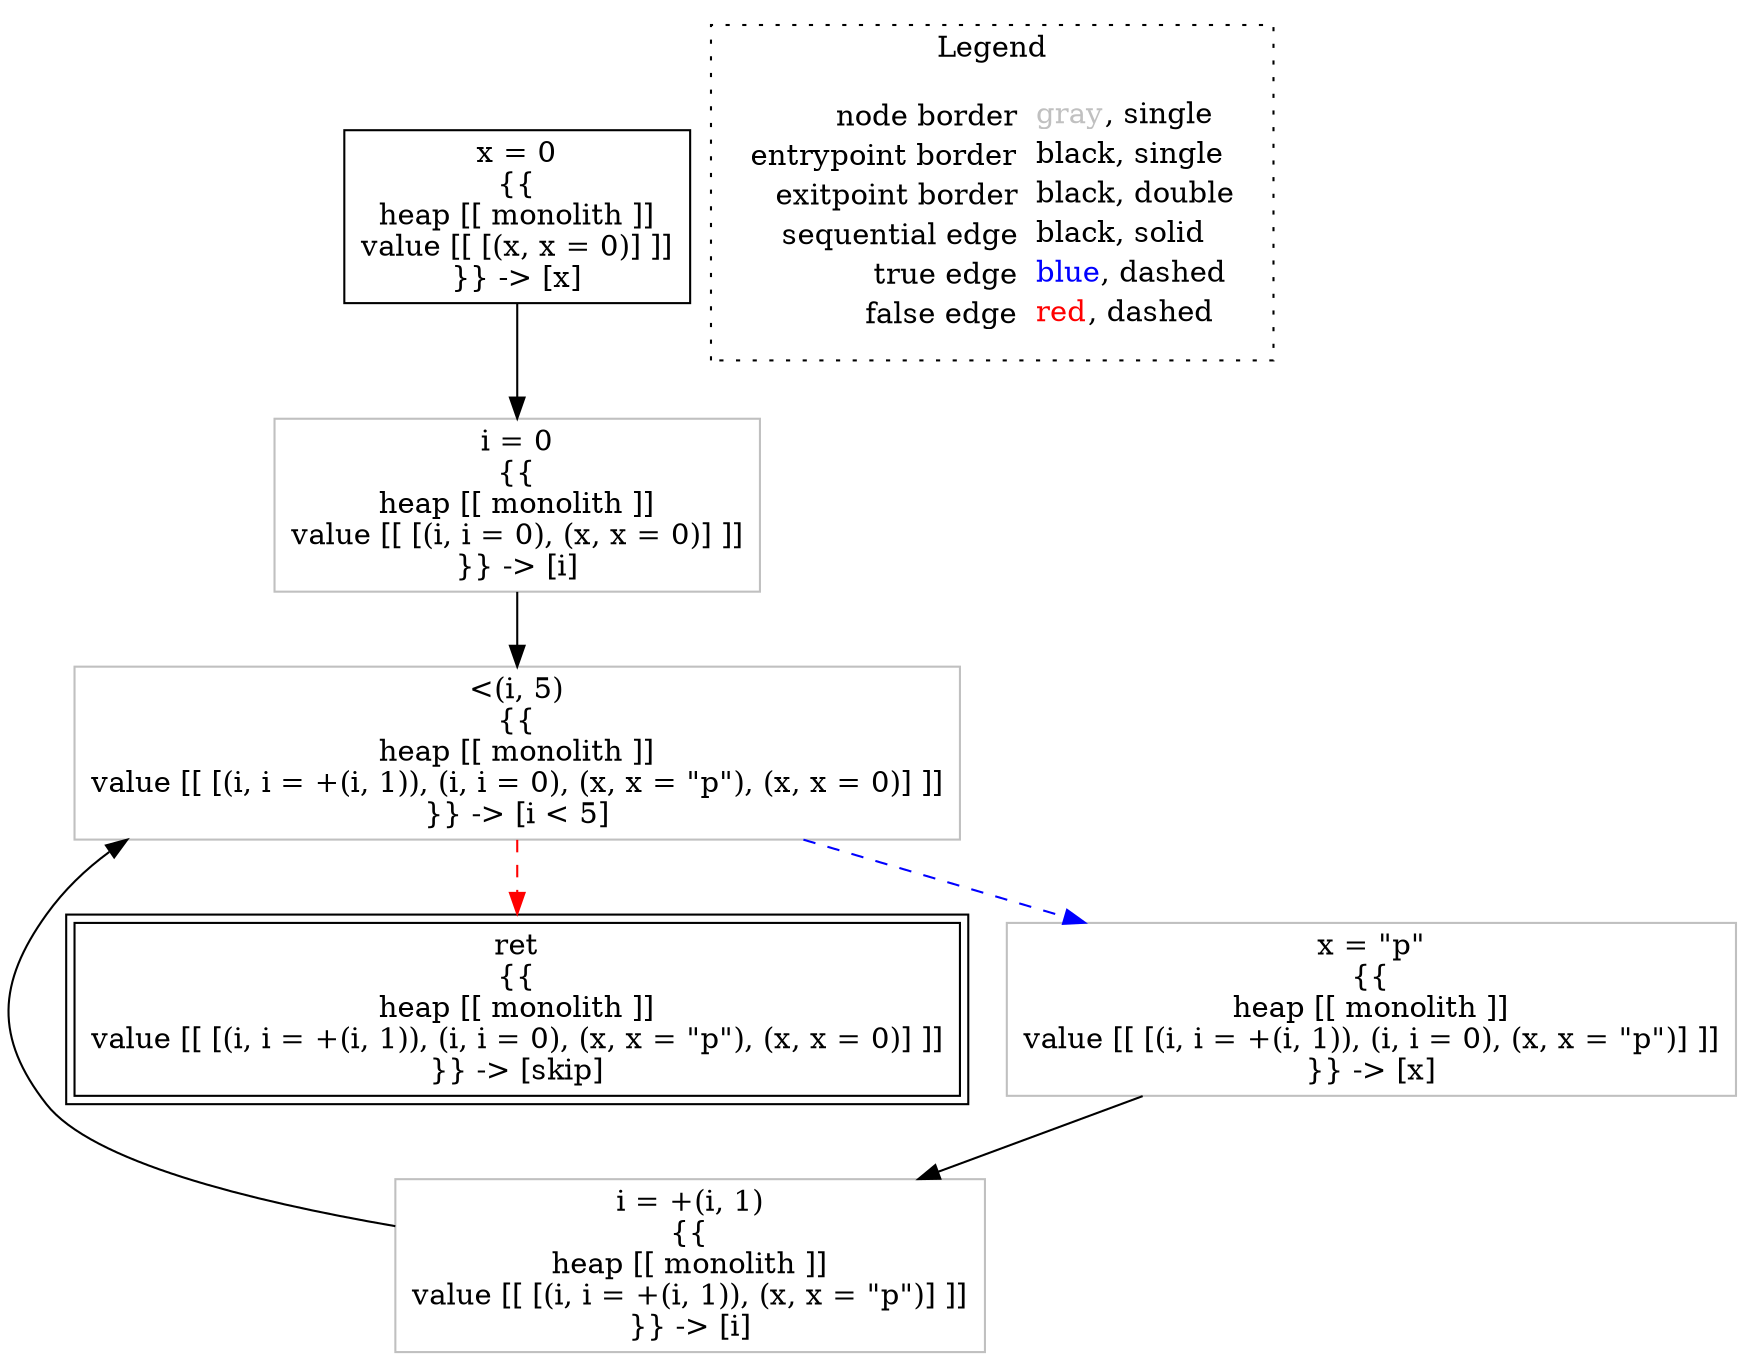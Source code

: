 digraph {
	"node0" [shape="rect",color="black",label=<x = 0<BR/>{{<BR/>heap [[ monolith ]]<BR/>value [[ [(x, x = 0)] ]]<BR/>}} -&gt; [x]>];
	"node1" [shape="rect",color="gray",label=<i = +(i, 1)<BR/>{{<BR/>heap [[ monolith ]]<BR/>value [[ [(i, i = +(i, 1)), (x, x = &quot;p&quot;)] ]]<BR/>}} -&gt; [i]>];
	"node2" [shape="rect",color="black",peripheries="2",label=<ret<BR/>{{<BR/>heap [[ monolith ]]<BR/>value [[ [(i, i = +(i, 1)), (i, i = 0), (x, x = &quot;p&quot;), (x, x = 0)] ]]<BR/>}} -&gt; [skip]>];
	"node3" [shape="rect",color="gray",label=<x = &quot;p&quot;<BR/>{{<BR/>heap [[ monolith ]]<BR/>value [[ [(i, i = +(i, 1)), (i, i = 0), (x, x = &quot;p&quot;)] ]]<BR/>}} -&gt; [x]>];
	"node4" [shape="rect",color="gray",label=<i = 0<BR/>{{<BR/>heap [[ monolith ]]<BR/>value [[ [(i, i = 0), (x, x = 0)] ]]<BR/>}} -&gt; [i]>];
	"node5" [shape="rect",color="gray",label=<&lt;(i, 5)<BR/>{{<BR/>heap [[ monolith ]]<BR/>value [[ [(i, i = +(i, 1)), (i, i = 0), (x, x = &quot;p&quot;), (x, x = 0)] ]]<BR/>}} -&gt; [i &lt; 5]>];
	"node1" -> "node5" [color="black"];
	"node3" -> "node1" [color="black"];
	"node0" -> "node4" [color="black"];
	"node4" -> "node5" [color="black"];
	"node5" -> "node2" [color="red",style="dashed"];
	"node5" -> "node3" [color="blue",style="dashed"];
subgraph cluster_legend {
	label="Legend";
	style=dotted;
	node [shape=plaintext];
	"legend" [label=<<table border="0" cellpadding="2" cellspacing="0" cellborder="0"><tr><td align="right">node border&nbsp;</td><td align="left"><font color="gray">gray</font>, single</td></tr><tr><td align="right">entrypoint border&nbsp;</td><td align="left"><font color="black">black</font>, single</td></tr><tr><td align="right">exitpoint border&nbsp;</td><td align="left"><font color="black">black</font>, double</td></tr><tr><td align="right">sequential edge&nbsp;</td><td align="left"><font color="black">black</font>, solid</td></tr><tr><td align="right">true edge&nbsp;</td><td align="left"><font color="blue">blue</font>, dashed</td></tr><tr><td align="right">false edge&nbsp;</td><td align="left"><font color="red">red</font>, dashed</td></tr></table>>];
}

}
